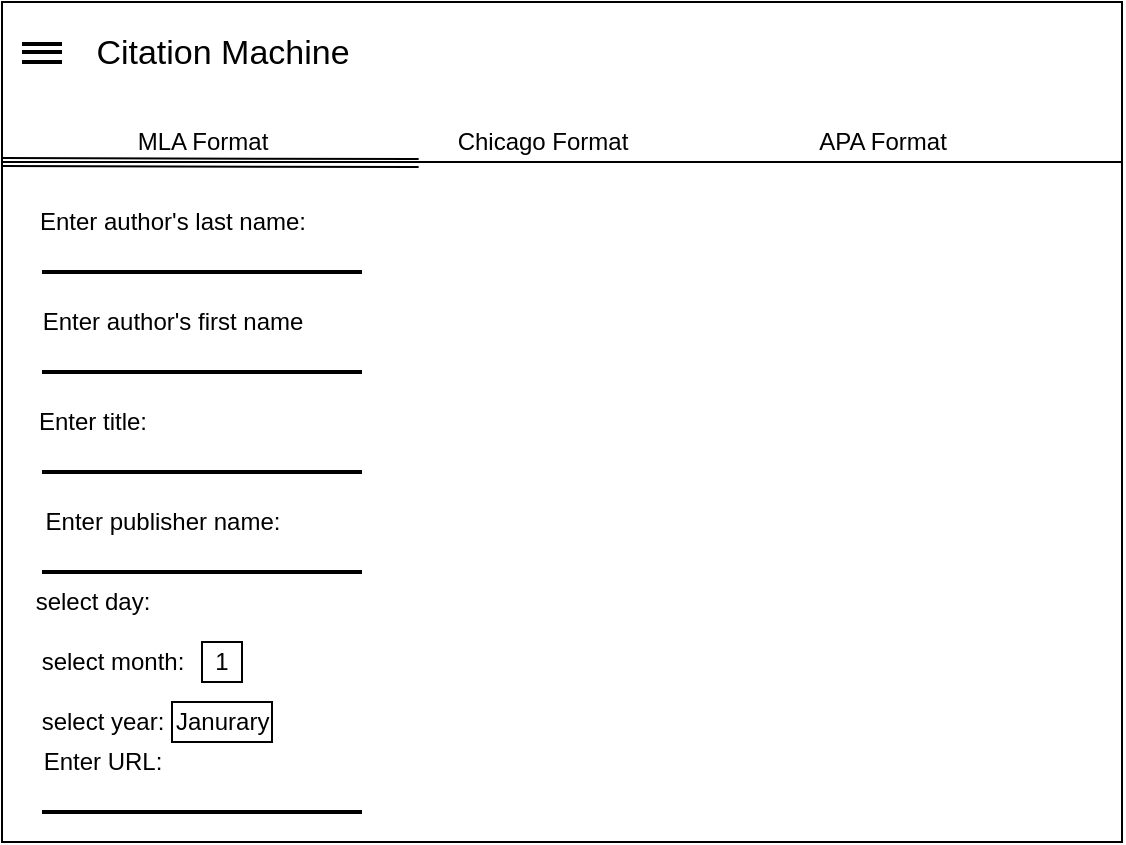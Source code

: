 <mxfile>
    <diagram id="_omUhVxIOnVI3OGgsmVV" name="Page-1">
        <mxGraphModel dx="654" dy="609" grid="1" gridSize="10" guides="1" tooltips="1" connect="1" arrows="1" fold="1" page="1" pageScale="1" pageWidth="827" pageHeight="1169" math="0" shadow="0">
            <root>
                <mxCell id="0"/>
                <mxCell id="1" parent="0"/>
                <mxCell id="2" value="" style="rounded=0;whiteSpace=wrap;html=1;" vertex="1" parent="1">
                    <mxGeometry x="40" y="40" width="560" height="420" as="geometry"/>
                </mxCell>
                <mxCell id="3" value="" style="rounded=0;whiteSpace=wrap;html=1;" vertex="1" parent="1">
                    <mxGeometry x="40" y="40" width="560" height="80" as="geometry"/>
                </mxCell>
                <mxCell id="4" value="" style="line;strokeWidth=2;html=1;fontSize=17;" vertex="1" parent="1">
                    <mxGeometry x="50" y="60" width="20" height="10" as="geometry"/>
                </mxCell>
                <mxCell id="5" value="" style="line;strokeWidth=2;html=1;fontSize=17;" vertex="1" parent="1">
                    <mxGeometry x="50" y="60" width="20" height="20" as="geometry"/>
                </mxCell>
                <mxCell id="6" value="" style="line;strokeWidth=2;html=1;fontSize=17;" vertex="1" parent="1">
                    <mxGeometry x="50" y="56" width="20" height="10" as="geometry"/>
                </mxCell>
                <mxCell id="7" value="&lt;font style=&quot;font-size: 17px&quot;&gt;Citation Machine&lt;/font&gt;" style="text;html=1;align=center;verticalAlign=middle;resizable=0;points=[];autosize=1;strokeColor=none;fillColor=none;" vertex="1" parent="1">
                    <mxGeometry x="80" y="56" width="140" height="20" as="geometry"/>
                </mxCell>
                <mxCell id="8" value="MLA Format" style="text;html=1;align=center;verticalAlign=middle;resizable=0;points=[];autosize=1;strokeColor=none;fillColor=none;" vertex="1" parent="1">
                    <mxGeometry x="100" y="100" width="80" height="20" as="geometry"/>
                </mxCell>
                <mxCell id="9" value="Chicago Format" style="text;html=1;align=center;verticalAlign=middle;resizable=0;points=[];autosize=1;strokeColor=none;fillColor=none;" vertex="1" parent="1">
                    <mxGeometry x="260" y="100" width="100" height="20" as="geometry"/>
                </mxCell>
                <mxCell id="10" value="APA Format" style="text;html=1;align=center;verticalAlign=middle;resizable=0;points=[];autosize=1;strokeColor=none;fillColor=none;" vertex="1" parent="1">
                    <mxGeometry x="440" y="100" width="80" height="20" as="geometry"/>
                </mxCell>
                <mxCell id="11" value="" style="shape=link;html=1;exitX=0;exitY=1;exitDx=0;exitDy=0;entryX=0.372;entryY=1.007;entryDx=0;entryDy=0;entryPerimeter=0;" edge="1" parent="1" source="3" target="3">
                    <mxGeometry width="100" relative="1" as="geometry">
                        <mxPoint x="90" y="120" as="sourcePoint"/>
                        <mxPoint x="190" y="120" as="targetPoint"/>
                    </mxGeometry>
                </mxCell>
                <mxCell id="12" value="Enter author's last name:" style="text;html=1;align=center;verticalAlign=middle;resizable=0;points=[];autosize=1;strokeColor=none;fillColor=none;" vertex="1" parent="1">
                    <mxGeometry x="50" y="140" width="150" height="20" as="geometry"/>
                </mxCell>
                <mxCell id="13" value="Enter author's first name" style="text;html=1;align=center;verticalAlign=middle;resizable=0;points=[];autosize=1;strokeColor=none;fillColor=none;" vertex="1" parent="1">
                    <mxGeometry x="50" y="190" width="150" height="20" as="geometry"/>
                </mxCell>
                <mxCell id="14" value="Enter title:" style="text;html=1;align=center;verticalAlign=middle;resizable=0;points=[];autosize=1;strokeColor=none;fillColor=none;" vertex="1" parent="1">
                    <mxGeometry x="50" y="240" width="70" height="20" as="geometry"/>
                </mxCell>
                <mxCell id="15" value="Enter publisher name:" style="text;html=1;align=center;verticalAlign=middle;resizable=0;points=[];autosize=1;strokeColor=none;fillColor=none;" vertex="1" parent="1">
                    <mxGeometry x="50" y="290" width="140" height="20" as="geometry"/>
                </mxCell>
                <mxCell id="16" value="select day:" style="text;html=1;align=center;verticalAlign=middle;resizable=0;points=[];autosize=1;strokeColor=none;fillColor=none;" vertex="1" parent="1">
                    <mxGeometry x="50" y="330" width="70" height="20" as="geometry"/>
                </mxCell>
                <mxCell id="17" value="select month:" style="text;html=1;align=center;verticalAlign=middle;resizable=0;points=[];autosize=1;strokeColor=none;fillColor=none;" vertex="1" parent="1">
                    <mxGeometry x="50" y="360" width="90" height="20" as="geometry"/>
                </mxCell>
                <mxCell id="18" value="select year:" style="text;html=1;align=center;verticalAlign=middle;resizable=0;points=[];autosize=1;strokeColor=none;fillColor=none;" vertex="1" parent="1">
                    <mxGeometry x="50" y="390" width="80" height="20" as="geometry"/>
                </mxCell>
                <mxCell id="19" value="Enter URL:" style="text;html=1;align=center;verticalAlign=middle;resizable=0;points=[];autosize=1;strokeColor=none;fillColor=none;" vertex="1" parent="1">
                    <mxGeometry x="50" y="410" width="80" height="20" as="geometry"/>
                </mxCell>
                <mxCell id="20" value="" style="line;strokeWidth=2;html=1;" vertex="1" parent="1">
                    <mxGeometry x="60" y="170" width="160" height="10" as="geometry"/>
                </mxCell>
                <mxCell id="22" value="" style="line;strokeWidth=2;html=1;" vertex="1" parent="1">
                    <mxGeometry x="60" y="220" width="160" height="10" as="geometry"/>
                </mxCell>
                <mxCell id="23" value="" style="line;strokeWidth=2;html=1;" vertex="1" parent="1">
                    <mxGeometry x="60" y="270" width="160" height="10" as="geometry"/>
                </mxCell>
                <mxCell id="24" value="" style="line;strokeWidth=2;html=1;" vertex="1" parent="1">
                    <mxGeometry x="60" y="320" width="160" height="10" as="geometry"/>
                </mxCell>
                <mxCell id="25" value="1" style="rounded=0;whiteSpace=wrap;html=1;" vertex="1" parent="1">
                    <mxGeometry x="140" y="360" width="20" height="20" as="geometry"/>
                </mxCell>
                <mxCell id="26" value="Janurary" style="rounded=0;whiteSpace=wrap;html=1;align=left;" vertex="1" parent="1">
                    <mxGeometry x="125" y="390" width="50" height="20" as="geometry"/>
                </mxCell>
                <mxCell id="27" value="" style="line;strokeWidth=2;html=1;" vertex="1" parent="1">
                    <mxGeometry x="60" y="440" width="160" height="10" as="geometry"/>
                </mxCell>
            </root>
        </mxGraphModel>
    </diagram>
</mxfile>